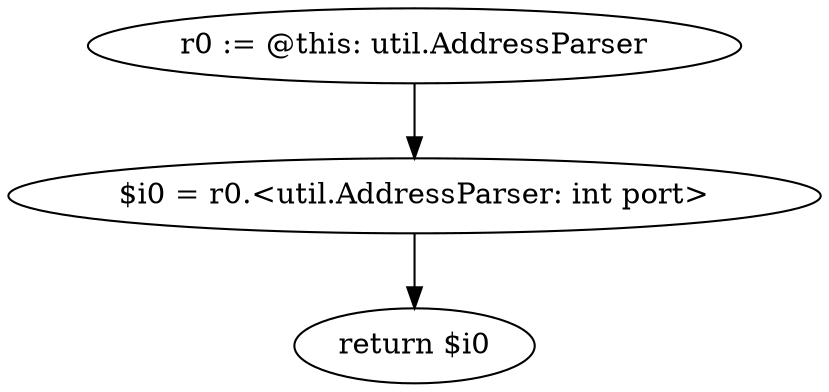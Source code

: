 digraph "unitGraph" {
    "r0 := @this: util.AddressParser"
    "$i0 = r0.<util.AddressParser: int port>"
    "return $i0"
    "r0 := @this: util.AddressParser"->"$i0 = r0.<util.AddressParser: int port>";
    "$i0 = r0.<util.AddressParser: int port>"->"return $i0";
}
